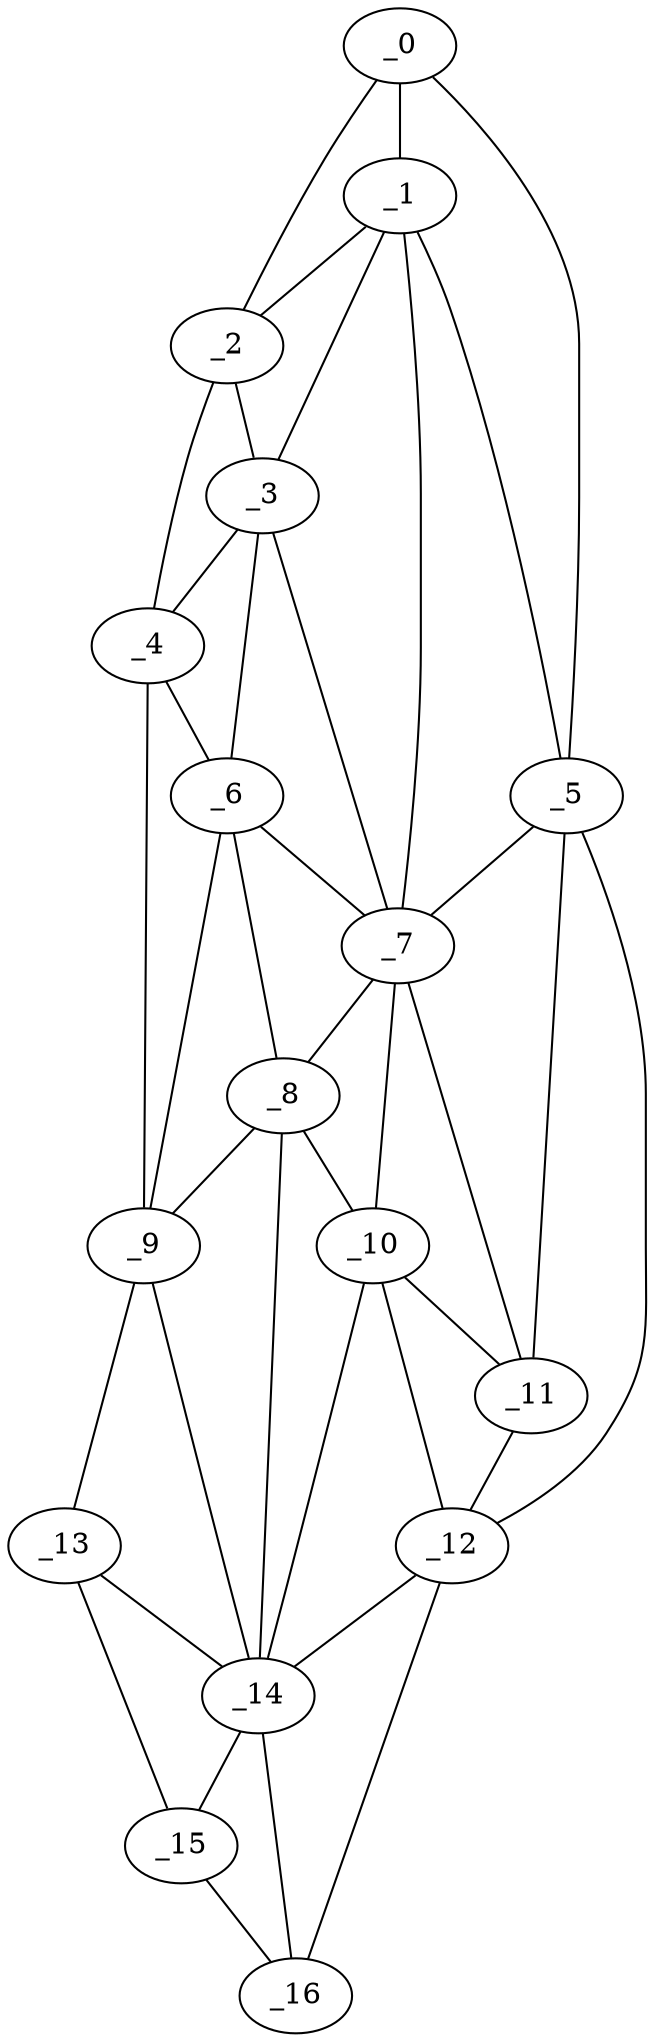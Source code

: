 graph "obj23__110.gxl" {
	_0	 [x=12,
		y=69];
	_1	 [x=35,
		y=55];
	_0 -- _1	 [valence=1];
	_2	 [x=50,
		y=42];
	_0 -- _2	 [valence=1];
	_5	 [x=68,
		y=91];
	_0 -- _5	 [valence=1];
	_1 -- _2	 [valence=1];
	_3	 [x=61,
		y=45];
	_1 -- _3	 [valence=1];
	_1 -- _5	 [valence=2];
	_7	 [x=72,
		y=59];
	_1 -- _7	 [valence=2];
	_2 -- _3	 [valence=2];
	_4	 [x=67,
		y=31];
	_2 -- _4	 [valence=1];
	_3 -- _4	 [valence=2];
	_6	 [x=70,
		y=46];
	_3 -- _6	 [valence=2];
	_3 -- _7	 [valence=2];
	_4 -- _6	 [valence=1];
	_9	 [x=83,
		y=32];
	_4 -- _9	 [valence=1];
	_5 -- _7	 [valence=1];
	_11	 [x=86,
		y=75];
	_5 -- _11	 [valence=2];
	_12	 [x=95,
		y=80];
	_5 -- _12	 [valence=1];
	_6 -- _7	 [valence=1];
	_8	 [x=74,
		y=52];
	_6 -- _8	 [valence=1];
	_6 -- _9	 [valence=2];
	_7 -- _8	 [valence=2];
	_10	 [x=85,
		y=60];
	_7 -- _10	 [valence=2];
	_7 -- _11	 [valence=1];
	_8 -- _9	 [valence=1];
	_8 -- _10	 [valence=1];
	_14	 [x=101,
		y=44];
	_8 -- _14	 [valence=2];
	_13	 [x=97,
		y=33];
	_9 -- _13	 [valence=1];
	_9 -- _14	 [valence=2];
	_10 -- _11	 [valence=2];
	_10 -- _12	 [valence=2];
	_10 -- _14	 [valence=2];
	_11 -- _12	 [valence=1];
	_12 -- _14	 [valence=1];
	_16	 [x=119,
		y=46];
	_12 -- _16	 [valence=1];
	_13 -- _14	 [valence=1];
	_15	 [x=119,
		y=37];
	_13 -- _15	 [valence=1];
	_14 -- _15	 [valence=2];
	_14 -- _16	 [valence=1];
	_15 -- _16	 [valence=1];
}
